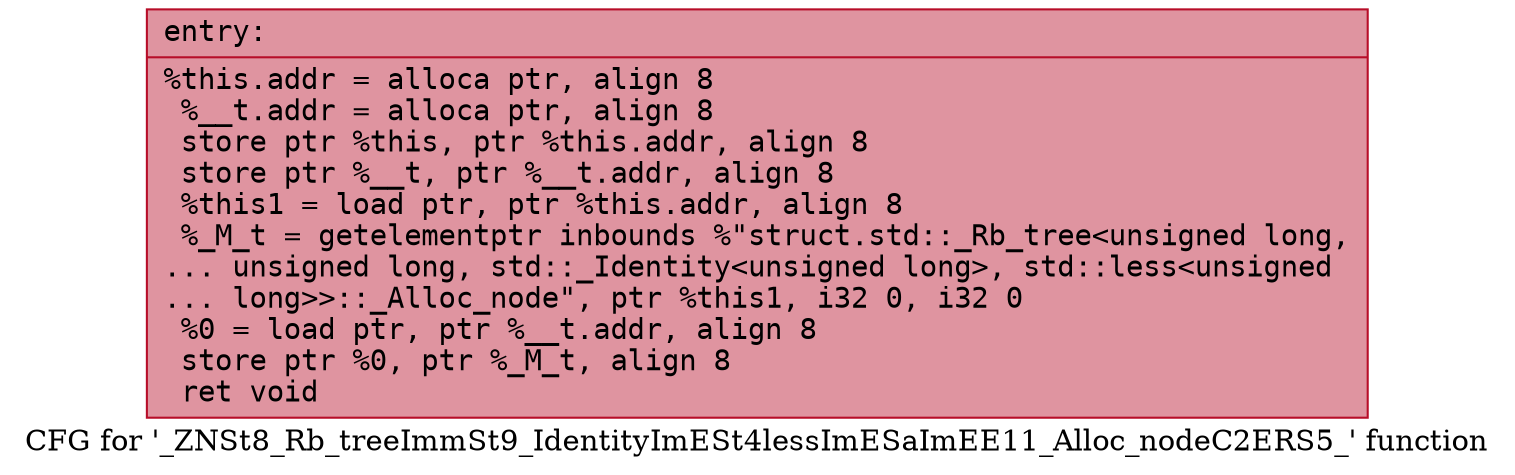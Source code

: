 digraph "CFG for '_ZNSt8_Rb_treeImmSt9_IdentityImESt4lessImESaImEE11_Alloc_nodeC2ERS5_' function" {
	label="CFG for '_ZNSt8_Rb_treeImmSt9_IdentityImESt4lessImESaImEE11_Alloc_nodeC2ERS5_' function";

	Node0x56346575b620 [shape=record,color="#b70d28ff", style=filled, fillcolor="#b70d2870" fontname="Courier",label="{entry:\l|  %this.addr = alloca ptr, align 8\l  %__t.addr = alloca ptr, align 8\l  store ptr %this, ptr %this.addr, align 8\l  store ptr %__t, ptr %__t.addr, align 8\l  %this1 = load ptr, ptr %this.addr, align 8\l  %_M_t = getelementptr inbounds %\"struct.std::_Rb_tree\<unsigned long,\l... unsigned long, std::_Identity\<unsigned long\>, std::less\<unsigned\l... long\>\>::_Alloc_node\", ptr %this1, i32 0, i32 0\l  %0 = load ptr, ptr %__t.addr, align 8\l  store ptr %0, ptr %_M_t, align 8\l  ret void\l}"];
}
